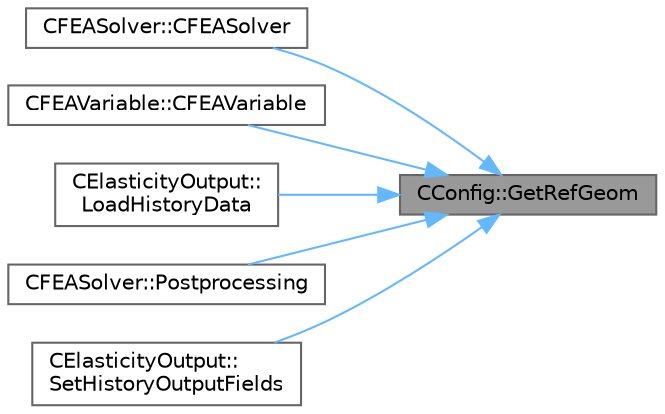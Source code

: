 digraph "CConfig::GetRefGeom"
{
 // LATEX_PDF_SIZE
  bgcolor="transparent";
  edge [fontname=Helvetica,fontsize=10,labelfontname=Helvetica,labelfontsize=10];
  node [fontname=Helvetica,fontsize=10,shape=box,height=0.2,width=0.4];
  rankdir="RL";
  Node1 [id="Node000001",label="CConfig::GetRefGeom",height=0.2,width=0.4,color="gray40", fillcolor="grey60", style="filled", fontcolor="black",tooltip="Decide whether it's necessary to read a reference geometry."];
  Node1 -> Node2 [id="edge1_Node000001_Node000002",dir="back",color="steelblue1",style="solid",tooltip=" "];
  Node2 [id="Node000002",label="CFEASolver::CFEASolver",height=0.2,width=0.4,color="grey40", fillcolor="white", style="filled",URL="$classCFEASolver.html#a1d4c7d17d9c7143d3079fc78fae1599d",tooltip=" "];
  Node1 -> Node3 [id="edge2_Node000001_Node000003",dir="back",color="steelblue1",style="solid",tooltip=" "];
  Node3 [id="Node000003",label="CFEAVariable::CFEAVariable",height=0.2,width=0.4,color="grey40", fillcolor="white", style="filled",URL="$classCFEAVariable.html#af903380be6b3b699751e694d896af2c1",tooltip="Constructor of the class."];
  Node1 -> Node4 [id="edge3_Node000001_Node000004",dir="back",color="steelblue1",style="solid",tooltip=" "];
  Node4 [id="Node000004",label="CElasticityOutput::\lLoadHistoryData",height=0.2,width=0.4,color="grey40", fillcolor="white", style="filled",URL="$classCElasticityOutput.html#ac3013524b0fb8f257aa9b66fd16d531d",tooltip="Load the history output field values."];
  Node1 -> Node5 [id="edge4_Node000001_Node000005",dir="back",color="steelblue1",style="solid",tooltip=" "];
  Node5 [id="Node000005",label="CFEASolver::Postprocessing",height=0.2,width=0.4,color="grey40", fillcolor="white", style="filled",URL="$classCFEASolver.html#ab4fa9086b598c5778c9c0403a5626d1b",tooltip="Postprocessing."];
  Node1 -> Node6 [id="edge5_Node000001_Node000006",dir="back",color="steelblue1",style="solid",tooltip=" "];
  Node6 [id="Node000006",label="CElasticityOutput::\lSetHistoryOutputFields",height=0.2,width=0.4,color="grey40", fillcolor="white", style="filled",URL="$classCElasticityOutput.html#a1a77df37022eb5389f3e1f817897e568",tooltip="Set the available history output fields."];
}
